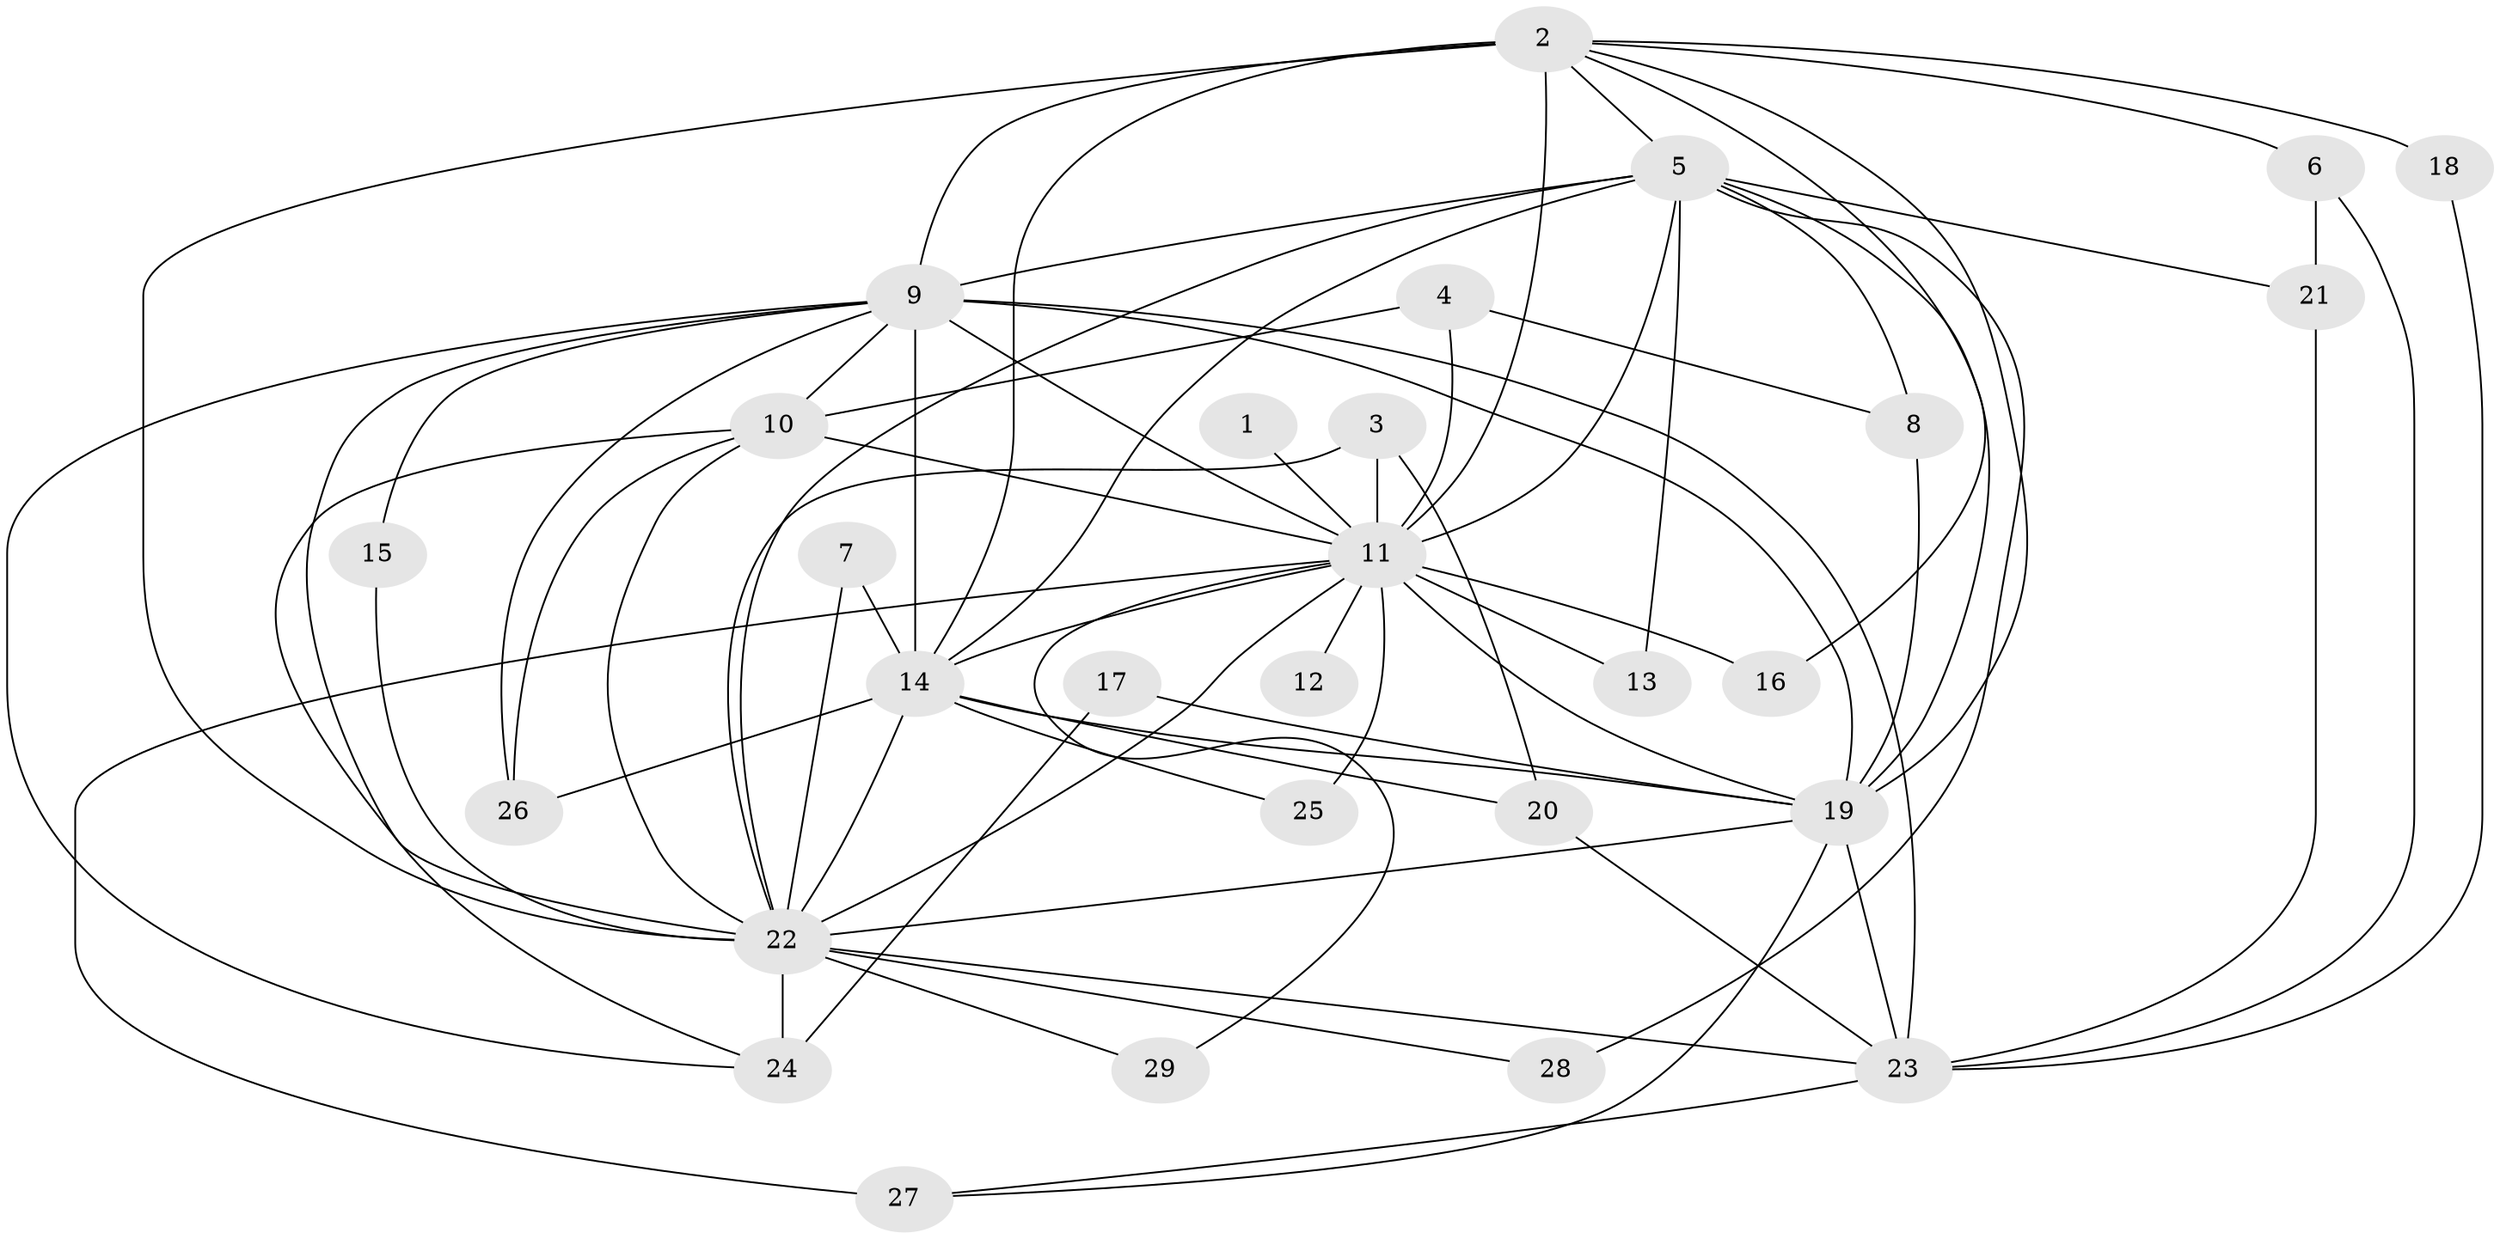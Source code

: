 // original degree distribution, {12: 0.017241379310344827, 20: 0.034482758620689655, 15: 0.034482758620689655, 16: 0.017241379310344827, 18: 0.017241379310344827, 13: 0.017241379310344827, 17: 0.017241379310344827, 10: 0.017241379310344827, 2: 0.5689655172413793, 9: 0.017241379310344827, 4: 0.034482758620689655, 7: 0.017241379310344827, 3: 0.1724137931034483, 6: 0.017241379310344827}
// Generated by graph-tools (version 1.1) at 2025/01/03/09/25 03:01:32]
// undirected, 29 vertices, 71 edges
graph export_dot {
graph [start="1"]
  node [color=gray90,style=filled];
  1;
  2;
  3;
  4;
  5;
  6;
  7;
  8;
  9;
  10;
  11;
  12;
  13;
  14;
  15;
  16;
  17;
  18;
  19;
  20;
  21;
  22;
  23;
  24;
  25;
  26;
  27;
  28;
  29;
  1 -- 11 [weight=2.0];
  2 -- 5 [weight=2.0];
  2 -- 6 [weight=1.0];
  2 -- 9 [weight=5.0];
  2 -- 11 [weight=5.0];
  2 -- 14 [weight=2.0];
  2 -- 16 [weight=1.0];
  2 -- 18 [weight=2.0];
  2 -- 19 [weight=3.0];
  2 -- 22 [weight=2.0];
  3 -- 11 [weight=1.0];
  3 -- 20 [weight=1.0];
  3 -- 22 [weight=1.0];
  4 -- 8 [weight=1.0];
  4 -- 10 [weight=1.0];
  4 -- 11 [weight=1.0];
  5 -- 8 [weight=2.0];
  5 -- 9 [weight=2.0];
  5 -- 11 [weight=4.0];
  5 -- 13 [weight=1.0];
  5 -- 14 [weight=1.0];
  5 -- 19 [weight=1.0];
  5 -- 21 [weight=1.0];
  5 -- 22 [weight=1.0];
  5 -- 28 [weight=1.0];
  6 -- 21 [weight=1.0];
  6 -- 23 [weight=1.0];
  7 -- 14 [weight=1.0];
  7 -- 22 [weight=1.0];
  8 -- 19 [weight=1.0];
  9 -- 10 [weight=2.0];
  9 -- 11 [weight=4.0];
  9 -- 14 [weight=4.0];
  9 -- 15 [weight=1.0];
  9 -- 19 [weight=2.0];
  9 -- 22 [weight=3.0];
  9 -- 23 [weight=1.0];
  9 -- 24 [weight=1.0];
  9 -- 26 [weight=1.0];
  10 -- 11 [weight=1.0];
  10 -- 22 [weight=1.0];
  10 -- 24 [weight=1.0];
  10 -- 26 [weight=1.0];
  11 -- 12 [weight=2.0];
  11 -- 13 [weight=1.0];
  11 -- 14 [weight=2.0];
  11 -- 16 [weight=1.0];
  11 -- 19 [weight=2.0];
  11 -- 22 [weight=2.0];
  11 -- 25 [weight=2.0];
  11 -- 27 [weight=2.0];
  11 -- 29 [weight=1.0];
  14 -- 19 [weight=1.0];
  14 -- 20 [weight=1.0];
  14 -- 22 [weight=1.0];
  14 -- 25 [weight=1.0];
  14 -- 26 [weight=1.0];
  15 -- 22 [weight=1.0];
  17 -- 19 [weight=1.0];
  17 -- 24 [weight=2.0];
  18 -- 23 [weight=1.0];
  19 -- 22 [weight=2.0];
  19 -- 23 [weight=1.0];
  19 -- 27 [weight=1.0];
  20 -- 23 [weight=1.0];
  21 -- 23 [weight=1.0];
  22 -- 23 [weight=1.0];
  22 -- 24 [weight=2.0];
  22 -- 28 [weight=1.0];
  22 -- 29 [weight=1.0];
  23 -- 27 [weight=1.0];
}

